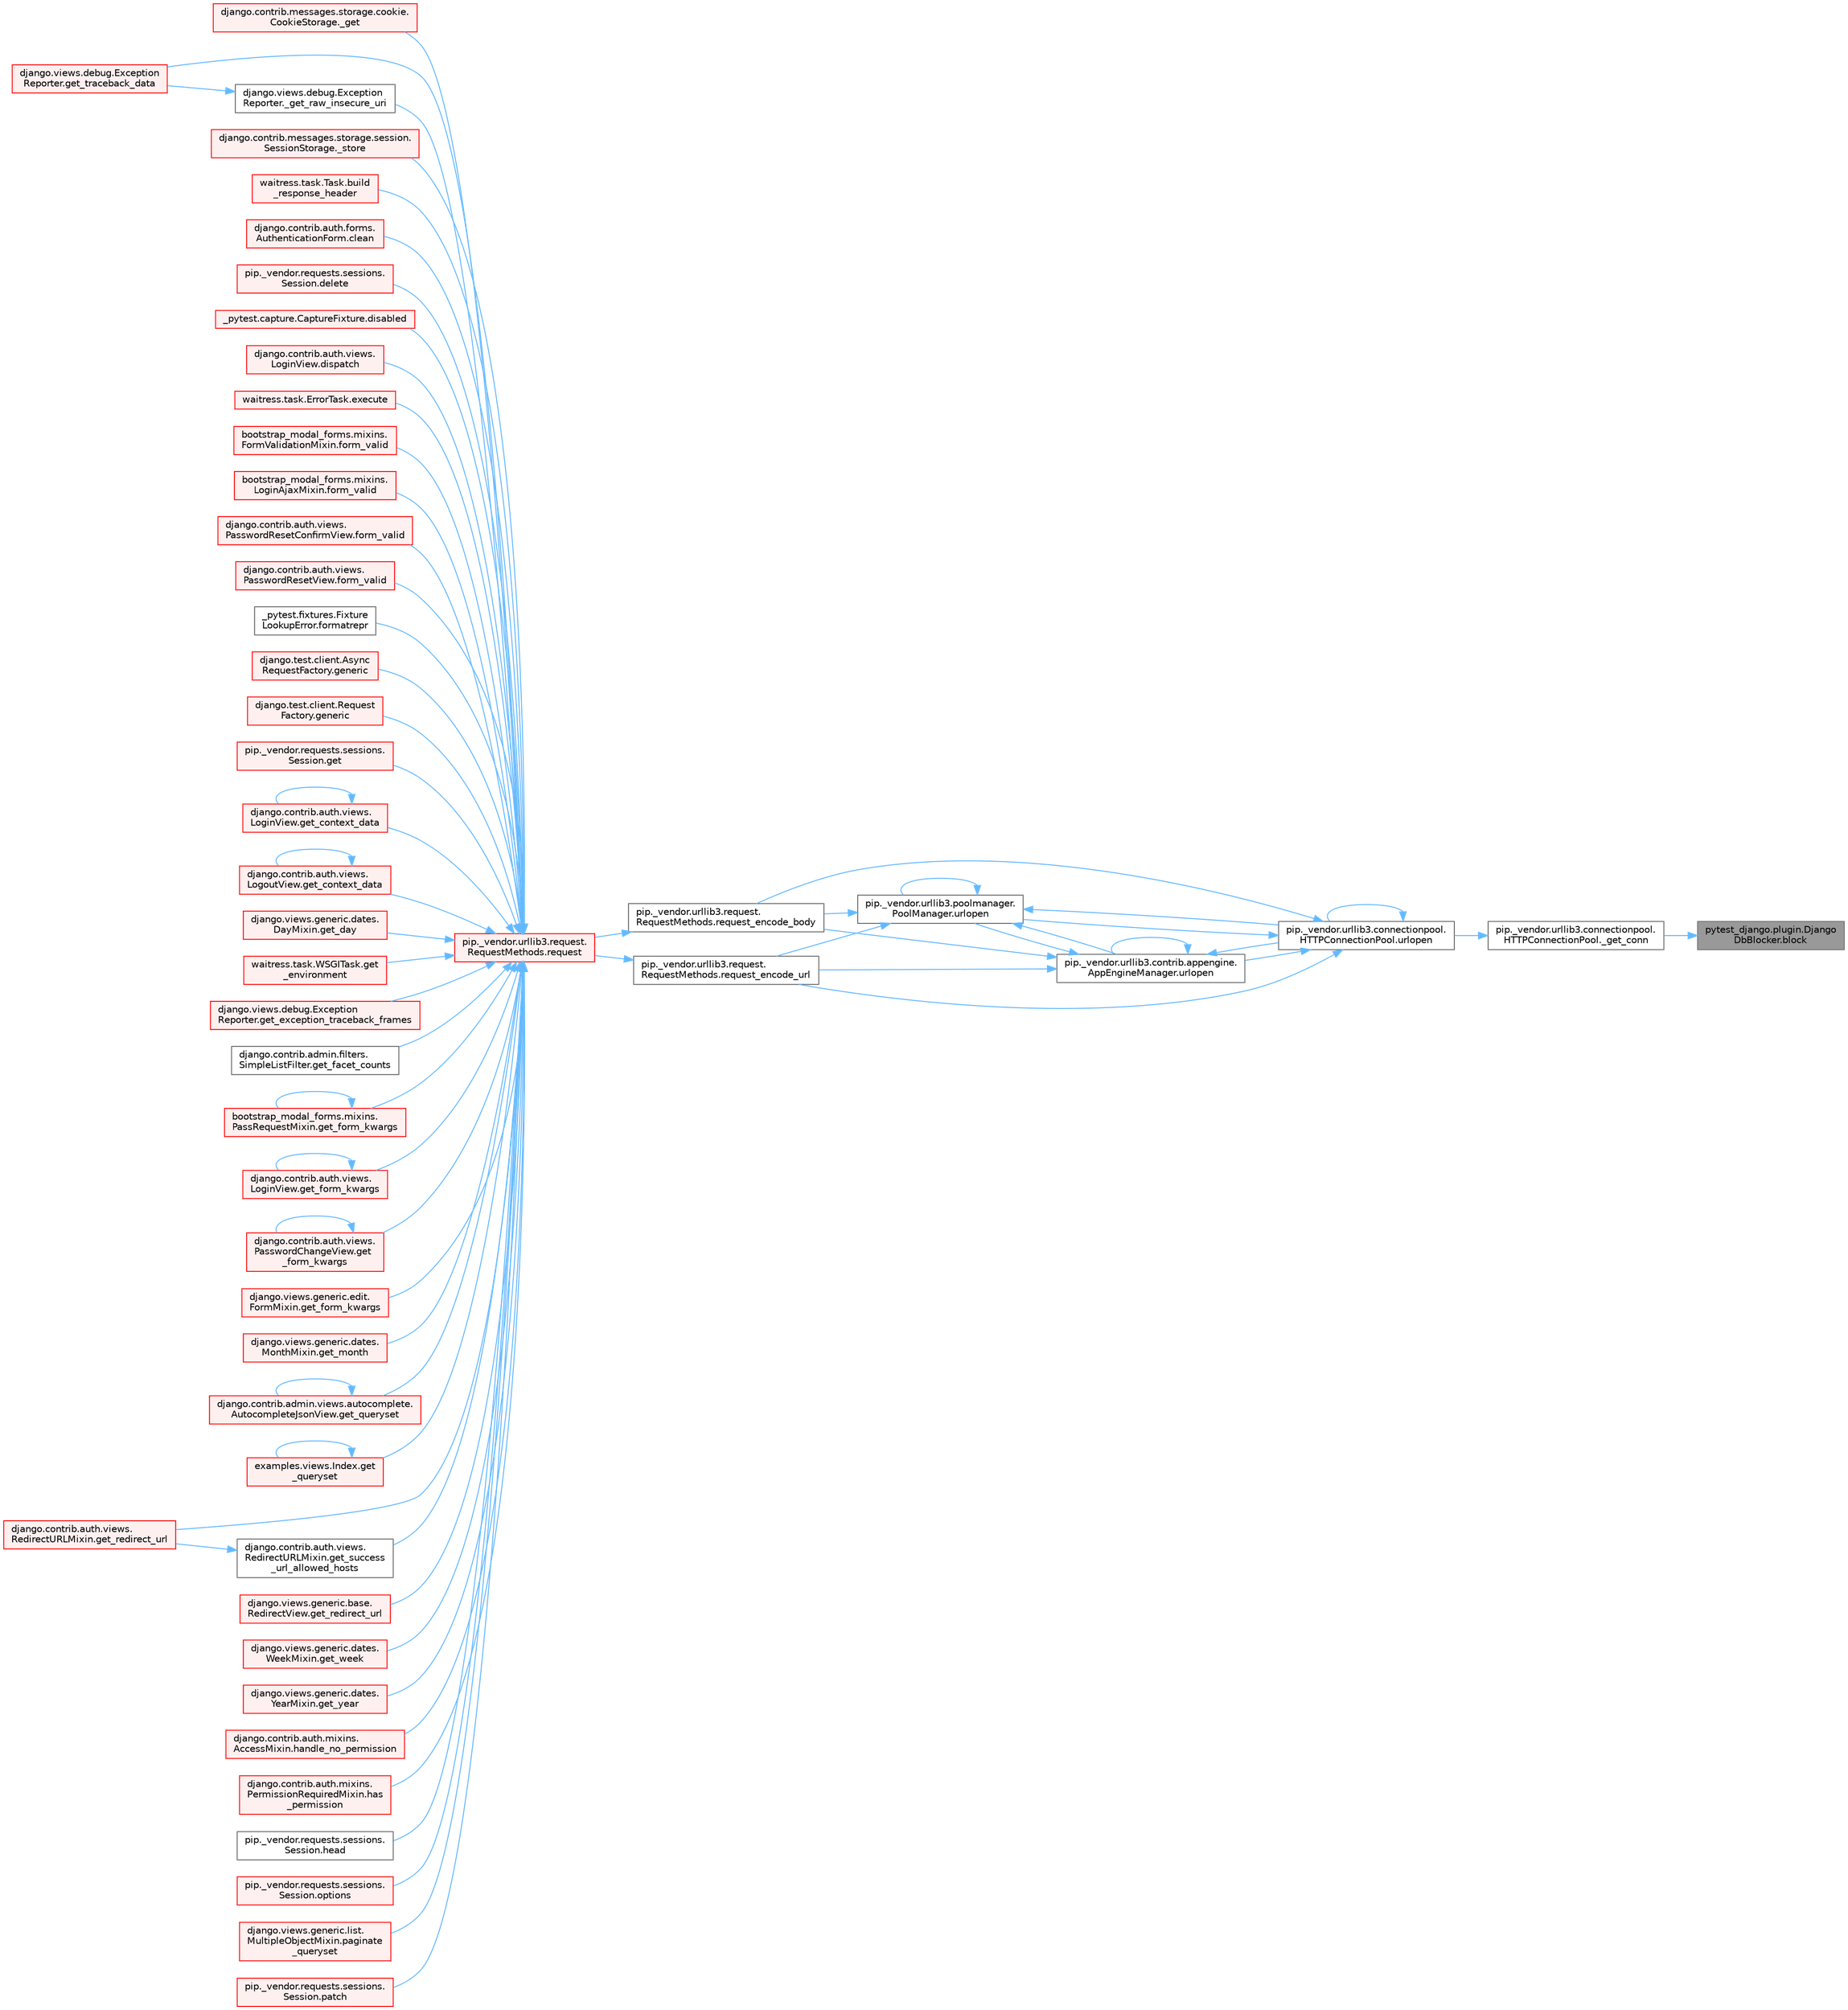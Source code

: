 digraph "pytest_django.plugin.DjangoDbBlocker.block"
{
 // LATEX_PDF_SIZE
  bgcolor="transparent";
  edge [fontname=Helvetica,fontsize=10,labelfontname=Helvetica,labelfontsize=10];
  node [fontname=Helvetica,fontsize=10,shape=box,height=0.2,width=0.4];
  rankdir="RL";
  Node1 [id="Node000001",label="pytest_django.plugin.Django\lDbBlocker.block",height=0.2,width=0.4,color="gray40", fillcolor="grey60", style="filled", fontcolor="black",tooltip=" "];
  Node1 -> Node2 [id="edge1_Node000001_Node000002",dir="back",color="steelblue1",style="solid",tooltip=" "];
  Node2 [id="Node000002",label="pip._vendor.urllib3.connectionpool.\lHTTPConnectionPool._get_conn",height=0.2,width=0.4,color="grey40", fillcolor="white", style="filled",URL="$classpip_1_1__vendor_1_1urllib3_1_1connectionpool_1_1_h_t_t_p_connection_pool.html#a9e54ab388e1655911664b7d0424aaa38",tooltip=" "];
  Node2 -> Node3 [id="edge2_Node000002_Node000003",dir="back",color="steelblue1",style="solid",tooltip=" "];
  Node3 [id="Node000003",label="pip._vendor.urllib3.connectionpool.\lHTTPConnectionPool.urlopen",height=0.2,width=0.4,color="grey40", fillcolor="white", style="filled",URL="$classpip_1_1__vendor_1_1urllib3_1_1connectionpool_1_1_h_t_t_p_connection_pool.html#ae35894f81da52ce45fa069cb5e1623c6",tooltip=" "];
  Node3 -> Node4 [id="edge3_Node000003_Node000004",dir="back",color="steelblue1",style="solid",tooltip=" "];
  Node4 [id="Node000004",label="pip._vendor.urllib3.request.\lRequestMethods.request_encode_body",height=0.2,width=0.4,color="grey40", fillcolor="white", style="filled",URL="$classpip_1_1__vendor_1_1urllib3_1_1request_1_1_request_methods.html#a2c8e6a574936ea1059cda06ae71793fc",tooltip=" "];
  Node4 -> Node5 [id="edge4_Node000004_Node000005",dir="back",color="steelblue1",style="solid",tooltip=" "];
  Node5 [id="Node000005",label="pip._vendor.urllib3.request.\lRequestMethods.request",height=0.2,width=0.4,color="red", fillcolor="#FFF0F0", style="filled",URL="$classpip_1_1__vendor_1_1urllib3_1_1request_1_1_request_methods.html#a73541f2f0edc7df7413b043e33c69e7f",tooltip=" "];
  Node5 -> Node6 [id="edge5_Node000005_Node000006",dir="back",color="steelblue1",style="solid",tooltip=" "];
  Node6 [id="Node000006",label="django.contrib.messages.storage.cookie.\lCookieStorage._get",height=0.2,width=0.4,color="red", fillcolor="#FFF0F0", style="filled",URL="$classdjango_1_1contrib_1_1messages_1_1storage_1_1cookie_1_1_cookie_storage.html#a39d084f6072109675c9ef06c047174e8",tooltip=" "];
  Node5 -> Node101 [id="edge6_Node000005_Node000101",dir="back",color="steelblue1",style="solid",tooltip=" "];
  Node101 [id="Node000101",label="django.views.debug.Exception\lReporter._get_raw_insecure_uri",height=0.2,width=0.4,color="grey40", fillcolor="white", style="filled",URL="$classdjango_1_1views_1_1debug_1_1_exception_reporter.html#a7a7120cc6b92c3e1a0b855e351c30f42",tooltip=" "];
  Node101 -> Node102 [id="edge7_Node000101_Node000102",dir="back",color="steelblue1",style="solid",tooltip=" "];
  Node102 [id="Node000102",label="django.views.debug.Exception\lReporter.get_traceback_data",height=0.2,width=0.4,color="red", fillcolor="#FFF0F0", style="filled",URL="$classdjango_1_1views_1_1debug_1_1_exception_reporter.html#ada9d00ba4c901b186db405e92ebbc211",tooltip=" "];
  Node5 -> Node105 [id="edge8_Node000005_Node000105",dir="back",color="steelblue1",style="solid",tooltip=" "];
  Node105 [id="Node000105",label="django.contrib.messages.storage.session.\lSessionStorage._store",height=0.2,width=0.4,color="red", fillcolor="#FFF0F0", style="filled",URL="$classdjango_1_1contrib_1_1messages_1_1storage_1_1session_1_1_session_storage.html#a371ed03facbc7ae28602ede4c99950d0",tooltip=" "];
  Node5 -> Node597 [id="edge9_Node000005_Node000597",dir="back",color="steelblue1",style="solid",tooltip=" "];
  Node597 [id="Node000597",label="waitress.task.Task.build\l_response_header",height=0.2,width=0.4,color="red", fillcolor="#FFF0F0", style="filled",URL="$classwaitress_1_1task_1_1_task.html#a4f20433be6bea4c797bfeb62408b997e",tooltip=" "];
  Node5 -> Node610 [id="edge10_Node000005_Node000610",dir="back",color="steelblue1",style="solid",tooltip=" "];
  Node610 [id="Node000610",label="django.contrib.auth.forms.\lAuthenticationForm.clean",height=0.2,width=0.4,color="red", fillcolor="#FFF0F0", style="filled",URL="$classdjango_1_1contrib_1_1auth_1_1forms_1_1_authentication_form.html#a92d28be6696caa8d1b7068eefe81793a",tooltip=" "];
  Node5 -> Node2893 [id="edge11_Node000005_Node002893",dir="back",color="steelblue1",style="solid",tooltip=" "];
  Node2893 [id="Node002893",label="pip._vendor.requests.sessions.\lSession.delete",height=0.2,width=0.4,color="red", fillcolor="#FFF0F0", style="filled",URL="$classpip_1_1__vendor_1_1requests_1_1sessions_1_1_session.html#abb6cd6b39dde48648dc875227e2e258e",tooltip=" "];
  Node5 -> Node2894 [id="edge12_Node000005_Node002894",dir="back",color="steelblue1",style="solid",tooltip=" "];
  Node2894 [id="Node002894",label="_pytest.capture.CaptureFixture.disabled",height=0.2,width=0.4,color="red", fillcolor="#FFF0F0", style="filled",URL="$class__pytest_1_1capture_1_1_capture_fixture.html#a3dda4f7495bd8fb93f4bd7dad2855d7f",tooltip=" "];
  Node5 -> Node2251 [id="edge13_Node000005_Node002251",dir="back",color="steelblue1",style="solid",tooltip=" "];
  Node2251 [id="Node002251",label="django.contrib.auth.views.\lLoginView.dispatch",height=0.2,width=0.4,color="red", fillcolor="#FFF0F0", style="filled",URL="$classdjango_1_1contrib_1_1auth_1_1views_1_1_login_view.html#a69a0b11a6598453586c755b32dfc02c3",tooltip=" "];
  Node5 -> Node2899 [id="edge14_Node000005_Node002899",dir="back",color="steelblue1",style="solid",tooltip=" "];
  Node2899 [id="Node002899",label="waitress.task.ErrorTask.execute",height=0.2,width=0.4,color="red", fillcolor="#FFF0F0", style="filled",URL="$classwaitress_1_1task_1_1_error_task.html#ad5c6d14c13ba3d33e82b1b138e634bb0",tooltip=" "];
  Node5 -> Node2900 [id="edge15_Node000005_Node002900",dir="back",color="steelblue1",style="solid",tooltip=" "];
  Node2900 [id="Node002900",label="bootstrap_modal_forms.mixins.\lFormValidationMixin.form_valid",height=0.2,width=0.4,color="red", fillcolor="#FFF0F0", style="filled",URL="$classbootstrap__modal__forms_1_1mixins_1_1_form_validation_mixin.html#a415bfd631a922d1368281b015e04ba4c",tooltip=" "];
  Node5 -> Node2901 [id="edge16_Node000005_Node002901",dir="back",color="steelblue1",style="solid",tooltip=" "];
  Node2901 [id="Node002901",label="bootstrap_modal_forms.mixins.\lLoginAjaxMixin.form_valid",height=0.2,width=0.4,color="red", fillcolor="#FFF0F0", style="filled",URL="$classbootstrap__modal__forms_1_1mixins_1_1_login_ajax_mixin.html#a1cba170b69b7fd25ca43d399c808725e",tooltip=" "];
  Node5 -> Node2902 [id="edge17_Node000005_Node002902",dir="back",color="steelblue1",style="solid",tooltip=" "];
  Node2902 [id="Node002902",label="django.contrib.auth.views.\lPasswordResetConfirmView.form_valid",height=0.2,width=0.4,color="red", fillcolor="#FFF0F0", style="filled",URL="$classdjango_1_1contrib_1_1auth_1_1views_1_1_password_reset_confirm_view.html#a6da228b477be1871236a83c005301b3c",tooltip=" "];
  Node5 -> Node2903 [id="edge18_Node000005_Node002903",dir="back",color="steelblue1",style="solid",tooltip=" "];
  Node2903 [id="Node002903",label="django.contrib.auth.views.\lPasswordResetView.form_valid",height=0.2,width=0.4,color="red", fillcolor="#FFF0F0", style="filled",URL="$classdjango_1_1contrib_1_1auth_1_1views_1_1_password_reset_view.html#a1beeb7e6b51b528c0c10b3a74c0d51e3",tooltip=" "];
  Node5 -> Node2904 [id="edge19_Node000005_Node002904",dir="back",color="steelblue1",style="solid",tooltip=" "];
  Node2904 [id="Node002904",label="_pytest.fixtures.Fixture\lLookupError.formatrepr",height=0.2,width=0.4,color="grey40", fillcolor="white", style="filled",URL="$class__pytest_1_1fixtures_1_1_fixture_lookup_error.html#a22b5af6283420cffbeff550a445d243a",tooltip=" "];
  Node5 -> Node2905 [id="edge20_Node000005_Node002905",dir="back",color="steelblue1",style="solid",tooltip=" "];
  Node2905 [id="Node002905",label="django.test.client.Async\lRequestFactory.generic",height=0.2,width=0.4,color="red", fillcolor="#FFF0F0", style="filled",URL="$classdjango_1_1test_1_1client_1_1_async_request_factory.html#a470d6888694e77c09bd7d8bf6d588233",tooltip=" "];
  Node5 -> Node2918 [id="edge21_Node000005_Node002918",dir="back",color="steelblue1",style="solid",tooltip=" "];
  Node2918 [id="Node002918",label="django.test.client.Request\lFactory.generic",height=0.2,width=0.4,color="red", fillcolor="#FFF0F0", style="filled",URL="$classdjango_1_1test_1_1client_1_1_request_factory.html#a24740fe264de91d8c4c1205c9172206d",tooltip=" "];
  Node5 -> Node2919 [id="edge22_Node000005_Node002919",dir="back",color="steelblue1",style="solid",tooltip=" "];
  Node2919 [id="Node002919",label="pip._vendor.requests.sessions.\lSession.get",height=0.2,width=0.4,color="red", fillcolor="#FFF0F0", style="filled",URL="$classpip_1_1__vendor_1_1requests_1_1sessions_1_1_session.html#ad86dcc9de47cd87bf70ecf0f2c537e53",tooltip=" "];
  Node5 -> Node2920 [id="edge23_Node000005_Node002920",dir="back",color="steelblue1",style="solid",tooltip=" "];
  Node2920 [id="Node002920",label="django.contrib.auth.views.\lLoginView.get_context_data",height=0.2,width=0.4,color="red", fillcolor="#FFF0F0", style="filled",URL="$classdjango_1_1contrib_1_1auth_1_1views_1_1_login_view.html#a5acd74035066c40850101f1d9643e328",tooltip=" "];
  Node2920 -> Node2920 [id="edge24_Node002920_Node002920",dir="back",color="steelblue1",style="solid",tooltip=" "];
  Node5 -> Node2921 [id="edge25_Node000005_Node002921",dir="back",color="steelblue1",style="solid",tooltip=" "];
  Node2921 [id="Node002921",label="django.contrib.auth.views.\lLogoutView.get_context_data",height=0.2,width=0.4,color="red", fillcolor="#FFF0F0", style="filled",URL="$classdjango_1_1contrib_1_1auth_1_1views_1_1_logout_view.html#afab0ac15cb452acb486a3f7b9747e43b",tooltip=" "];
  Node2921 -> Node2921 [id="edge26_Node002921_Node002921",dir="back",color="steelblue1",style="solid",tooltip=" "];
  Node5 -> Node2922 [id="edge27_Node000005_Node002922",dir="back",color="steelblue1",style="solid",tooltip=" "];
  Node2922 [id="Node002922",label="django.views.generic.dates.\lDayMixin.get_day",height=0.2,width=0.4,color="red", fillcolor="#FFF0F0", style="filled",URL="$classdjango_1_1views_1_1generic_1_1dates_1_1_day_mixin.html#a410db285b705518118df478a63fc572a",tooltip=" "];
  Node5 -> Node2923 [id="edge28_Node000005_Node002923",dir="back",color="steelblue1",style="solid",tooltip=" "];
  Node2923 [id="Node002923",label="waitress.task.WSGITask.get\l_environment",height=0.2,width=0.4,color="red", fillcolor="#FFF0F0", style="filled",URL="$classwaitress_1_1task_1_1_w_s_g_i_task.html#a9a1b4b87c8f7bee8209018ee7c743c26",tooltip=" "];
  Node5 -> Node2632 [id="edge29_Node000005_Node002632",dir="back",color="steelblue1",style="solid",tooltip=" "];
  Node2632 [id="Node002632",label="django.views.debug.Exception\lReporter.get_exception_traceback_frames",height=0.2,width=0.4,color="red", fillcolor="#FFF0F0", style="filled",URL="$classdjango_1_1views_1_1debug_1_1_exception_reporter.html#a326b08b3941038a5504f8e0a846bae68",tooltip=" "];
  Node5 -> Node2925 [id="edge30_Node000005_Node002925",dir="back",color="steelblue1",style="solid",tooltip=" "];
  Node2925 [id="Node002925",label="django.contrib.admin.filters.\lSimpleListFilter.get_facet_counts",height=0.2,width=0.4,color="grey40", fillcolor="white", style="filled",URL="$classdjango_1_1contrib_1_1admin_1_1filters_1_1_simple_list_filter.html#a97fd984f5668670f0887f81c30f9fda7",tooltip=" "];
  Node5 -> Node2926 [id="edge31_Node000005_Node002926",dir="back",color="steelblue1",style="solid",tooltip=" "];
  Node2926 [id="Node002926",label="bootstrap_modal_forms.mixins.\lPassRequestMixin.get_form_kwargs",height=0.2,width=0.4,color="red", fillcolor="#FFF0F0", style="filled",URL="$classbootstrap__modal__forms_1_1mixins_1_1_pass_request_mixin.html#ad4ae849823f332bb1016a8508cb34ee3",tooltip=" "];
  Node2926 -> Node2926 [id="edge32_Node002926_Node002926",dir="back",color="steelblue1",style="solid",tooltip=" "];
  Node5 -> Node2927 [id="edge33_Node000005_Node002927",dir="back",color="steelblue1",style="solid",tooltip=" "];
  Node2927 [id="Node002927",label="django.contrib.auth.views.\lLoginView.get_form_kwargs",height=0.2,width=0.4,color="red", fillcolor="#FFF0F0", style="filled",URL="$classdjango_1_1contrib_1_1auth_1_1views_1_1_login_view.html#a2eba98b8c16c8a98348679ea2c921d25",tooltip=" "];
  Node2927 -> Node2927 [id="edge34_Node002927_Node002927",dir="back",color="steelblue1",style="solid",tooltip=" "];
  Node5 -> Node2928 [id="edge35_Node000005_Node002928",dir="back",color="steelblue1",style="solid",tooltip=" "];
  Node2928 [id="Node002928",label="django.contrib.auth.views.\lPasswordChangeView.get\l_form_kwargs",height=0.2,width=0.4,color="red", fillcolor="#FFF0F0", style="filled",URL="$classdjango_1_1contrib_1_1auth_1_1views_1_1_password_change_view.html#a553cf3e37e5a2c05db774e580cbcc038",tooltip=" "];
  Node2928 -> Node2928 [id="edge36_Node002928_Node002928",dir="back",color="steelblue1",style="solid",tooltip=" "];
  Node5 -> Node1902 [id="edge37_Node000005_Node001902",dir="back",color="steelblue1",style="solid",tooltip=" "];
  Node1902 [id="Node001902",label="django.views.generic.edit.\lFormMixin.get_form_kwargs",height=0.2,width=0.4,color="red", fillcolor="#FFF0F0", style="filled",URL="$classdjango_1_1views_1_1generic_1_1edit_1_1_form_mixin.html#a7e8c141b6c4efa8727e7f06322969249",tooltip=" "];
  Node5 -> Node2929 [id="edge38_Node000005_Node002929",dir="back",color="steelblue1",style="solid",tooltip=" "];
  Node2929 [id="Node002929",label="django.views.generic.dates.\lMonthMixin.get_month",height=0.2,width=0.4,color="red", fillcolor="#FFF0F0", style="filled",URL="$classdjango_1_1views_1_1generic_1_1dates_1_1_month_mixin.html#add54a3d80358c6e643ac264d97d4f2a7",tooltip=" "];
  Node5 -> Node2930 [id="edge39_Node000005_Node002930",dir="back",color="steelblue1",style="solid",tooltip=" "];
  Node2930 [id="Node002930",label="django.contrib.admin.views.autocomplete.\lAutocompleteJsonView.get_queryset",height=0.2,width=0.4,color="red", fillcolor="#FFF0F0", style="filled",URL="$classdjango_1_1contrib_1_1admin_1_1views_1_1autocomplete_1_1_autocomplete_json_view.html#a6eb5abbd3b2e8b252a4ce9ca2680f3d3",tooltip=" "];
  Node2930 -> Node2930 [id="edge40_Node002930_Node002930",dir="back",color="steelblue1",style="solid",tooltip=" "];
  Node5 -> Node2931 [id="edge41_Node000005_Node002931",dir="back",color="steelblue1",style="solid",tooltip=" "];
  Node2931 [id="Node002931",label="examples.views.Index.get\l_queryset",height=0.2,width=0.4,color="red", fillcolor="#FFF0F0", style="filled",URL="$classexamples_1_1views_1_1_index.html#a288026bb9059b37dca786922296dfcd3",tooltip=" "];
  Node2931 -> Node2931 [id="edge42_Node002931_Node002931",dir="back",color="steelblue1",style="solid",tooltip=" "];
  Node5 -> Node2932 [id="edge43_Node000005_Node002932",dir="back",color="steelblue1",style="solid",tooltip=" "];
  Node2932 [id="Node002932",label="django.contrib.auth.views.\lRedirectURLMixin.get_redirect_url",height=0.2,width=0.4,color="red", fillcolor="#FFF0F0", style="filled",URL="$classdjango_1_1contrib_1_1auth_1_1views_1_1_redirect_u_r_l_mixin.html#a5598a164f9f21e7329630fad5e5c4c77",tooltip=" "];
  Node5 -> Node2248 [id="edge44_Node000005_Node002248",dir="back",color="steelblue1",style="solid",tooltip=" "];
  Node2248 [id="Node002248",label="django.views.generic.base.\lRedirectView.get_redirect_url",height=0.2,width=0.4,color="red", fillcolor="#FFF0F0", style="filled",URL="$classdjango_1_1views_1_1generic_1_1base_1_1_redirect_view.html#a04d6cdb2db124920ca88c0c2bed8b1af",tooltip=" "];
  Node5 -> Node2933 [id="edge45_Node000005_Node002933",dir="back",color="steelblue1",style="solid",tooltip=" "];
  Node2933 [id="Node002933",label="django.contrib.auth.views.\lRedirectURLMixin.get_success\l_url_allowed_hosts",height=0.2,width=0.4,color="grey40", fillcolor="white", style="filled",URL="$classdjango_1_1contrib_1_1auth_1_1views_1_1_redirect_u_r_l_mixin.html#a21199247491f0bae617b1efead90ee9b",tooltip=" "];
  Node2933 -> Node2932 [id="edge46_Node002933_Node002932",dir="back",color="steelblue1",style="solid",tooltip=" "];
  Node5 -> Node102 [id="edge47_Node000005_Node000102",dir="back",color="steelblue1",style="solid",tooltip=" "];
  Node5 -> Node2934 [id="edge48_Node000005_Node002934",dir="back",color="steelblue1",style="solid",tooltip=" "];
  Node2934 [id="Node002934",label="django.views.generic.dates.\lWeekMixin.get_week",height=0.2,width=0.4,color="red", fillcolor="#FFF0F0", style="filled",URL="$classdjango_1_1views_1_1generic_1_1dates_1_1_week_mixin.html#a39c8ca71985d8468df01d5dc0ee07750",tooltip=" "];
  Node5 -> Node2935 [id="edge49_Node000005_Node002935",dir="back",color="steelblue1",style="solid",tooltip=" "];
  Node2935 [id="Node002935",label="django.views.generic.dates.\lYearMixin.get_year",height=0.2,width=0.4,color="red", fillcolor="#FFF0F0", style="filled",URL="$classdjango_1_1views_1_1generic_1_1dates_1_1_year_mixin.html#a6e2e940e9853d71a94d5a41b71262ca3",tooltip=" "];
  Node5 -> Node2936 [id="edge50_Node000005_Node002936",dir="back",color="steelblue1",style="solid",tooltip=" "];
  Node2936 [id="Node002936",label="django.contrib.auth.mixins.\lAccessMixin.handle_no_permission",height=0.2,width=0.4,color="red", fillcolor="#FFF0F0", style="filled",URL="$classdjango_1_1contrib_1_1auth_1_1mixins_1_1_access_mixin.html#a3055bb05f7686a8b459fdf6d6b2866b0",tooltip=" "];
  Node5 -> Node2940 [id="edge51_Node000005_Node002940",dir="back",color="steelblue1",style="solid",tooltip=" "];
  Node2940 [id="Node002940",label="django.contrib.auth.mixins.\lPermissionRequiredMixin.has\l_permission",height=0.2,width=0.4,color="red", fillcolor="#FFF0F0", style="filled",URL="$classdjango_1_1contrib_1_1auth_1_1mixins_1_1_permission_required_mixin.html#a4401069defabdb52bb5308d170858633",tooltip=" "];
  Node5 -> Node2941 [id="edge52_Node000005_Node002941",dir="back",color="steelblue1",style="solid",tooltip=" "];
  Node2941 [id="Node002941",label="pip._vendor.requests.sessions.\lSession.head",height=0.2,width=0.4,color="grey40", fillcolor="white", style="filled",URL="$classpip_1_1__vendor_1_1requests_1_1sessions_1_1_session.html#a1629a21f81669fcbc725554975ecd2c7",tooltip=" "];
  Node5 -> Node2942 [id="edge53_Node000005_Node002942",dir="back",color="steelblue1",style="solid",tooltip=" "];
  Node2942 [id="Node002942",label="pip._vendor.requests.sessions.\lSession.options",height=0.2,width=0.4,color="red", fillcolor="#FFF0F0", style="filled",URL="$classpip_1_1__vendor_1_1requests_1_1sessions_1_1_session.html#a210270880f90521b3b3014748ecd87e9",tooltip=" "];
  Node5 -> Node2943 [id="edge54_Node000005_Node002943",dir="back",color="steelblue1",style="solid",tooltip=" "];
  Node2943 [id="Node002943",label="django.views.generic.list.\lMultipleObjectMixin.paginate\l_queryset",height=0.2,width=0.4,color="red", fillcolor="#FFF0F0", style="filled",URL="$classdjango_1_1views_1_1generic_1_1list_1_1_multiple_object_mixin.html#a629d97db3e2fce953986e39c9e5b0f5a",tooltip=" "];
  Node5 -> Node2945 [id="edge55_Node000005_Node002945",dir="back",color="steelblue1",style="solid",tooltip=" "];
  Node2945 [id="Node002945",label="pip._vendor.requests.sessions.\lSession.patch",height=0.2,width=0.4,color="red", fillcolor="#FFF0F0", style="filled",URL="$classpip_1_1__vendor_1_1requests_1_1sessions_1_1_session.html#a3757f7e040251cea22318be921604900",tooltip=" "];
  Node3 -> Node3183 [id="edge56_Node000003_Node003183",dir="back",color="steelblue1",style="solid",tooltip=" "];
  Node3183 [id="Node003183",label="pip._vendor.urllib3.request.\lRequestMethods.request_encode_url",height=0.2,width=0.4,color="grey40", fillcolor="white", style="filled",URL="$classpip_1_1__vendor_1_1urllib3_1_1request_1_1_request_methods.html#a364d38202ff4ab728e7bad368e74a431",tooltip=" "];
  Node3183 -> Node5 [id="edge57_Node003183_Node000005",dir="back",color="steelblue1",style="solid",tooltip=" "];
  Node3 -> Node3 [id="edge58_Node000003_Node000003",dir="back",color="steelblue1",style="solid",tooltip=" "];
  Node3 -> Node3184 [id="edge59_Node000003_Node003184",dir="back",color="steelblue1",style="solid",tooltip=" "];
  Node3184 [id="Node003184",label="pip._vendor.urllib3.contrib.appengine.\lAppEngineManager.urlopen",height=0.2,width=0.4,color="grey40", fillcolor="white", style="filled",URL="$classpip_1_1__vendor_1_1urllib3_1_1contrib_1_1appengine_1_1_app_engine_manager.html#a7b6f1d3b2aba947ba6c46d2bbe129d3a",tooltip=" "];
  Node3184 -> Node4 [id="edge60_Node003184_Node000004",dir="back",color="steelblue1",style="solid",tooltip=" "];
  Node3184 -> Node3183 [id="edge61_Node003184_Node003183",dir="back",color="steelblue1",style="solid",tooltip=" "];
  Node3184 -> Node3 [id="edge62_Node003184_Node000003",dir="back",color="steelblue1",style="solid",tooltip=" "];
  Node3184 -> Node3184 [id="edge63_Node003184_Node003184",dir="back",color="steelblue1",style="solid",tooltip=" "];
  Node3184 -> Node3185 [id="edge64_Node003184_Node003185",dir="back",color="steelblue1",style="solid",tooltip=" "];
  Node3185 [id="Node003185",label="pip._vendor.urllib3.poolmanager.\lPoolManager.urlopen",height=0.2,width=0.4,color="grey40", fillcolor="white", style="filled",URL="$classpip_1_1__vendor_1_1urllib3_1_1poolmanager_1_1_pool_manager.html#aef459d925edd0cadb3345527e8a35775",tooltip=" "];
  Node3185 -> Node4 [id="edge65_Node003185_Node000004",dir="back",color="steelblue1",style="solid",tooltip=" "];
  Node3185 -> Node3183 [id="edge66_Node003185_Node003183",dir="back",color="steelblue1",style="solid",tooltip=" "];
  Node3185 -> Node3 [id="edge67_Node003185_Node000003",dir="back",color="steelblue1",style="solid",tooltip=" "];
  Node3185 -> Node3184 [id="edge68_Node003185_Node003184",dir="back",color="steelblue1",style="solid",tooltip=" "];
  Node3185 -> Node3185 [id="edge69_Node003185_Node003185",dir="back",color="steelblue1",style="solid",tooltip=" "];
  Node3 -> Node3185 [id="edge70_Node000003_Node003185",dir="back",color="steelblue1",style="solid",tooltip=" "];
}
